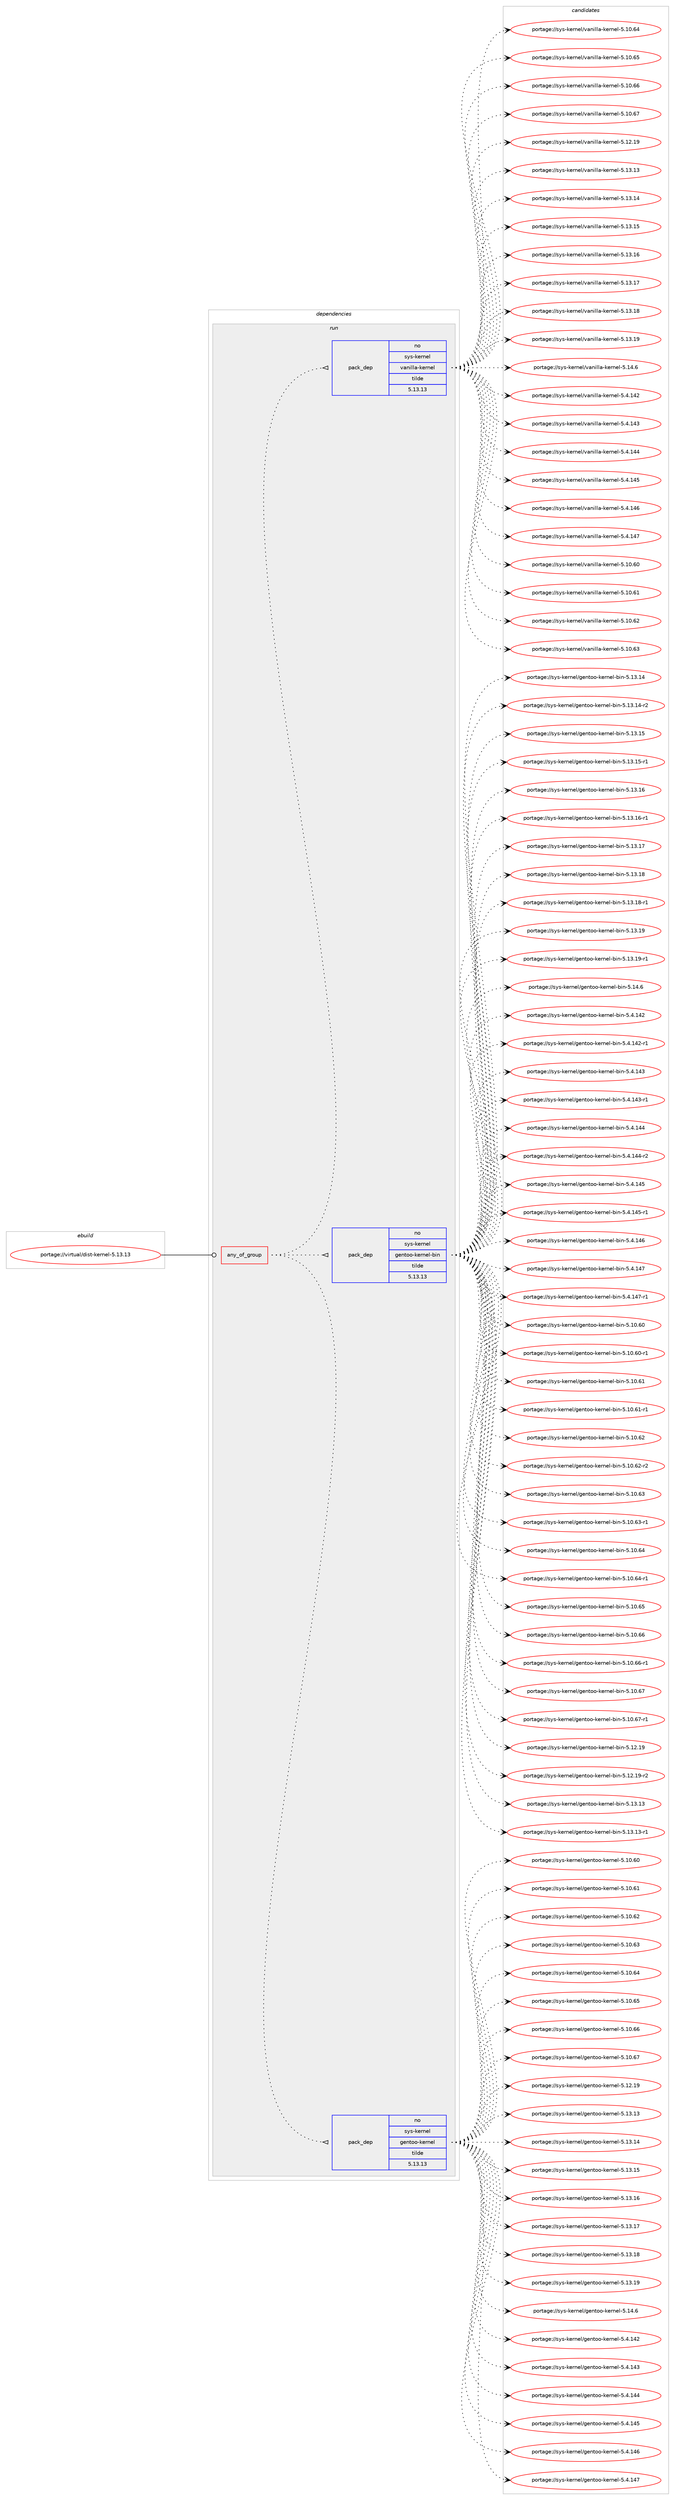 digraph prolog {

# *************
# Graph options
# *************

newrank=true;
concentrate=true;
compound=true;
graph [rankdir=LR,fontname=Helvetica,fontsize=10,ranksep=1.5];#, ranksep=2.5, nodesep=0.2];
edge  [arrowhead=vee];
node  [fontname=Helvetica,fontsize=10];

# **********
# The ebuild
# **********

subgraph cluster_leftcol {
color=gray;
rank=same;
label=<<i>ebuild</i>>;
id [label="portage://virtual/dist-kernel-5.13.13", color=red, width=4, href="../virtual/dist-kernel-5.13.13.svg"];
}

# ****************
# The dependencies
# ****************

subgraph cluster_midcol {
color=gray;
label=<<i>dependencies</i>>;
subgraph cluster_compile {
fillcolor="#eeeeee";
style=filled;
label=<<i>compile</i>>;
}
subgraph cluster_compileandrun {
fillcolor="#eeeeee";
style=filled;
label=<<i>compile and run</i>>;
}
subgraph cluster_run {
fillcolor="#eeeeee";
style=filled;
label=<<i>run</i>>;
subgraph any13 {
dependency701 [label=<<TABLE BORDER="0" CELLBORDER="1" CELLSPACING="0" CELLPADDING="4"><TR><TD CELLPADDING="10">any_of_group</TD></TR></TABLE>>, shape=none, color=red];subgraph pack317 {
dependency702 [label=<<TABLE BORDER="0" CELLBORDER="1" CELLSPACING="0" CELLPADDING="4" WIDTH="220"><TR><TD ROWSPAN="6" CELLPADDING="30">pack_dep</TD></TR><TR><TD WIDTH="110">no</TD></TR><TR><TD>sys-kernel</TD></TR><TR><TD>gentoo-kernel</TD></TR><TR><TD>tilde</TD></TR><TR><TD>5.13.13</TD></TR></TABLE>>, shape=none, color=blue];
}
dependency701:e -> dependency702:w [weight=20,style="dotted",arrowhead="oinv"];
subgraph pack318 {
dependency703 [label=<<TABLE BORDER="0" CELLBORDER="1" CELLSPACING="0" CELLPADDING="4" WIDTH="220"><TR><TD ROWSPAN="6" CELLPADDING="30">pack_dep</TD></TR><TR><TD WIDTH="110">no</TD></TR><TR><TD>sys-kernel</TD></TR><TR><TD>gentoo-kernel-bin</TD></TR><TR><TD>tilde</TD></TR><TR><TD>5.13.13</TD></TR></TABLE>>, shape=none, color=blue];
}
dependency701:e -> dependency703:w [weight=20,style="dotted",arrowhead="oinv"];
subgraph pack319 {
dependency704 [label=<<TABLE BORDER="0" CELLBORDER="1" CELLSPACING="0" CELLPADDING="4" WIDTH="220"><TR><TD ROWSPAN="6" CELLPADDING="30">pack_dep</TD></TR><TR><TD WIDTH="110">no</TD></TR><TR><TD>sys-kernel</TD></TR><TR><TD>vanilla-kernel</TD></TR><TR><TD>tilde</TD></TR><TR><TD>5.13.13</TD></TR></TABLE>>, shape=none, color=blue];
}
dependency701:e -> dependency704:w [weight=20,style="dotted",arrowhead="oinv"];
}
id:e -> dependency701:w [weight=20,style="solid",arrowhead="odot"];
}
}

# **************
# The candidates
# **************

subgraph cluster_choices {
rank=same;
color=gray;
label=<<i>candidates</i>>;

subgraph choice317 {
color=black;
nodesep=1;
choice1151211154510710111411010110847103101110116111111451071011141101011084553464948465448 [label="portage://sys-kernel/gentoo-kernel-5.10.60", color=red, width=4,href="../sys-kernel/gentoo-kernel-5.10.60.svg"];
choice1151211154510710111411010110847103101110116111111451071011141101011084553464948465449 [label="portage://sys-kernel/gentoo-kernel-5.10.61", color=red, width=4,href="../sys-kernel/gentoo-kernel-5.10.61.svg"];
choice1151211154510710111411010110847103101110116111111451071011141101011084553464948465450 [label="portage://sys-kernel/gentoo-kernel-5.10.62", color=red, width=4,href="../sys-kernel/gentoo-kernel-5.10.62.svg"];
choice1151211154510710111411010110847103101110116111111451071011141101011084553464948465451 [label="portage://sys-kernel/gentoo-kernel-5.10.63", color=red, width=4,href="../sys-kernel/gentoo-kernel-5.10.63.svg"];
choice1151211154510710111411010110847103101110116111111451071011141101011084553464948465452 [label="portage://sys-kernel/gentoo-kernel-5.10.64", color=red, width=4,href="../sys-kernel/gentoo-kernel-5.10.64.svg"];
choice1151211154510710111411010110847103101110116111111451071011141101011084553464948465453 [label="portage://sys-kernel/gentoo-kernel-5.10.65", color=red, width=4,href="../sys-kernel/gentoo-kernel-5.10.65.svg"];
choice1151211154510710111411010110847103101110116111111451071011141101011084553464948465454 [label="portage://sys-kernel/gentoo-kernel-5.10.66", color=red, width=4,href="../sys-kernel/gentoo-kernel-5.10.66.svg"];
choice1151211154510710111411010110847103101110116111111451071011141101011084553464948465455 [label="portage://sys-kernel/gentoo-kernel-5.10.67", color=red, width=4,href="../sys-kernel/gentoo-kernel-5.10.67.svg"];
choice1151211154510710111411010110847103101110116111111451071011141101011084553464950464957 [label="portage://sys-kernel/gentoo-kernel-5.12.19", color=red, width=4,href="../sys-kernel/gentoo-kernel-5.12.19.svg"];
choice1151211154510710111411010110847103101110116111111451071011141101011084553464951464951 [label="portage://sys-kernel/gentoo-kernel-5.13.13", color=red, width=4,href="../sys-kernel/gentoo-kernel-5.13.13.svg"];
choice1151211154510710111411010110847103101110116111111451071011141101011084553464951464952 [label="portage://sys-kernel/gentoo-kernel-5.13.14", color=red, width=4,href="../sys-kernel/gentoo-kernel-5.13.14.svg"];
choice1151211154510710111411010110847103101110116111111451071011141101011084553464951464953 [label="portage://sys-kernel/gentoo-kernel-5.13.15", color=red, width=4,href="../sys-kernel/gentoo-kernel-5.13.15.svg"];
choice1151211154510710111411010110847103101110116111111451071011141101011084553464951464954 [label="portage://sys-kernel/gentoo-kernel-5.13.16", color=red, width=4,href="../sys-kernel/gentoo-kernel-5.13.16.svg"];
choice1151211154510710111411010110847103101110116111111451071011141101011084553464951464955 [label="portage://sys-kernel/gentoo-kernel-5.13.17", color=red, width=4,href="../sys-kernel/gentoo-kernel-5.13.17.svg"];
choice1151211154510710111411010110847103101110116111111451071011141101011084553464951464956 [label="portage://sys-kernel/gentoo-kernel-5.13.18", color=red, width=4,href="../sys-kernel/gentoo-kernel-5.13.18.svg"];
choice1151211154510710111411010110847103101110116111111451071011141101011084553464951464957 [label="portage://sys-kernel/gentoo-kernel-5.13.19", color=red, width=4,href="../sys-kernel/gentoo-kernel-5.13.19.svg"];
choice11512111545107101114110101108471031011101161111114510710111411010110845534649524654 [label="portage://sys-kernel/gentoo-kernel-5.14.6", color=red, width=4,href="../sys-kernel/gentoo-kernel-5.14.6.svg"];
choice1151211154510710111411010110847103101110116111111451071011141101011084553465246495250 [label="portage://sys-kernel/gentoo-kernel-5.4.142", color=red, width=4,href="../sys-kernel/gentoo-kernel-5.4.142.svg"];
choice1151211154510710111411010110847103101110116111111451071011141101011084553465246495251 [label="portage://sys-kernel/gentoo-kernel-5.4.143", color=red, width=4,href="../sys-kernel/gentoo-kernel-5.4.143.svg"];
choice1151211154510710111411010110847103101110116111111451071011141101011084553465246495252 [label="portage://sys-kernel/gentoo-kernel-5.4.144", color=red, width=4,href="../sys-kernel/gentoo-kernel-5.4.144.svg"];
choice1151211154510710111411010110847103101110116111111451071011141101011084553465246495253 [label="portage://sys-kernel/gentoo-kernel-5.4.145", color=red, width=4,href="../sys-kernel/gentoo-kernel-5.4.145.svg"];
choice1151211154510710111411010110847103101110116111111451071011141101011084553465246495254 [label="portage://sys-kernel/gentoo-kernel-5.4.146", color=red, width=4,href="../sys-kernel/gentoo-kernel-5.4.146.svg"];
choice1151211154510710111411010110847103101110116111111451071011141101011084553465246495255 [label="portage://sys-kernel/gentoo-kernel-5.4.147", color=red, width=4,href="../sys-kernel/gentoo-kernel-5.4.147.svg"];
dependency702:e -> choice1151211154510710111411010110847103101110116111111451071011141101011084553464948465448:w [style=dotted,weight="100"];
dependency702:e -> choice1151211154510710111411010110847103101110116111111451071011141101011084553464948465449:w [style=dotted,weight="100"];
dependency702:e -> choice1151211154510710111411010110847103101110116111111451071011141101011084553464948465450:w [style=dotted,weight="100"];
dependency702:e -> choice1151211154510710111411010110847103101110116111111451071011141101011084553464948465451:w [style=dotted,weight="100"];
dependency702:e -> choice1151211154510710111411010110847103101110116111111451071011141101011084553464948465452:w [style=dotted,weight="100"];
dependency702:e -> choice1151211154510710111411010110847103101110116111111451071011141101011084553464948465453:w [style=dotted,weight="100"];
dependency702:e -> choice1151211154510710111411010110847103101110116111111451071011141101011084553464948465454:w [style=dotted,weight="100"];
dependency702:e -> choice1151211154510710111411010110847103101110116111111451071011141101011084553464948465455:w [style=dotted,weight="100"];
dependency702:e -> choice1151211154510710111411010110847103101110116111111451071011141101011084553464950464957:w [style=dotted,weight="100"];
dependency702:e -> choice1151211154510710111411010110847103101110116111111451071011141101011084553464951464951:w [style=dotted,weight="100"];
dependency702:e -> choice1151211154510710111411010110847103101110116111111451071011141101011084553464951464952:w [style=dotted,weight="100"];
dependency702:e -> choice1151211154510710111411010110847103101110116111111451071011141101011084553464951464953:w [style=dotted,weight="100"];
dependency702:e -> choice1151211154510710111411010110847103101110116111111451071011141101011084553464951464954:w [style=dotted,weight="100"];
dependency702:e -> choice1151211154510710111411010110847103101110116111111451071011141101011084553464951464955:w [style=dotted,weight="100"];
dependency702:e -> choice1151211154510710111411010110847103101110116111111451071011141101011084553464951464956:w [style=dotted,weight="100"];
dependency702:e -> choice1151211154510710111411010110847103101110116111111451071011141101011084553464951464957:w [style=dotted,weight="100"];
dependency702:e -> choice11512111545107101114110101108471031011101161111114510710111411010110845534649524654:w [style=dotted,weight="100"];
dependency702:e -> choice1151211154510710111411010110847103101110116111111451071011141101011084553465246495250:w [style=dotted,weight="100"];
dependency702:e -> choice1151211154510710111411010110847103101110116111111451071011141101011084553465246495251:w [style=dotted,weight="100"];
dependency702:e -> choice1151211154510710111411010110847103101110116111111451071011141101011084553465246495252:w [style=dotted,weight="100"];
dependency702:e -> choice1151211154510710111411010110847103101110116111111451071011141101011084553465246495253:w [style=dotted,weight="100"];
dependency702:e -> choice1151211154510710111411010110847103101110116111111451071011141101011084553465246495254:w [style=dotted,weight="100"];
dependency702:e -> choice1151211154510710111411010110847103101110116111111451071011141101011084553465246495255:w [style=dotted,weight="100"];
}
subgraph choice318 {
color=black;
nodesep=1;
choice11512111545107101114110101108471031011101161111114510710111411010110845981051104553464948465448 [label="portage://sys-kernel/gentoo-kernel-bin-5.10.60", color=red, width=4,href="../sys-kernel/gentoo-kernel-bin-5.10.60.svg"];
choice115121115451071011141101011084710310111011611111145107101114110101108459810511045534649484654484511449 [label="portage://sys-kernel/gentoo-kernel-bin-5.10.60-r1", color=red, width=4,href="../sys-kernel/gentoo-kernel-bin-5.10.60-r1.svg"];
choice11512111545107101114110101108471031011101161111114510710111411010110845981051104553464948465449 [label="portage://sys-kernel/gentoo-kernel-bin-5.10.61", color=red, width=4,href="../sys-kernel/gentoo-kernel-bin-5.10.61.svg"];
choice115121115451071011141101011084710310111011611111145107101114110101108459810511045534649484654494511449 [label="portage://sys-kernel/gentoo-kernel-bin-5.10.61-r1", color=red, width=4,href="../sys-kernel/gentoo-kernel-bin-5.10.61-r1.svg"];
choice11512111545107101114110101108471031011101161111114510710111411010110845981051104553464948465450 [label="portage://sys-kernel/gentoo-kernel-bin-5.10.62", color=red, width=4,href="../sys-kernel/gentoo-kernel-bin-5.10.62.svg"];
choice115121115451071011141101011084710310111011611111145107101114110101108459810511045534649484654504511450 [label="portage://sys-kernel/gentoo-kernel-bin-5.10.62-r2", color=red, width=4,href="../sys-kernel/gentoo-kernel-bin-5.10.62-r2.svg"];
choice11512111545107101114110101108471031011101161111114510710111411010110845981051104553464948465451 [label="portage://sys-kernel/gentoo-kernel-bin-5.10.63", color=red, width=4,href="../sys-kernel/gentoo-kernel-bin-5.10.63.svg"];
choice115121115451071011141101011084710310111011611111145107101114110101108459810511045534649484654514511449 [label="portage://sys-kernel/gentoo-kernel-bin-5.10.63-r1", color=red, width=4,href="../sys-kernel/gentoo-kernel-bin-5.10.63-r1.svg"];
choice11512111545107101114110101108471031011101161111114510710111411010110845981051104553464948465452 [label="portage://sys-kernel/gentoo-kernel-bin-5.10.64", color=red, width=4,href="../sys-kernel/gentoo-kernel-bin-5.10.64.svg"];
choice115121115451071011141101011084710310111011611111145107101114110101108459810511045534649484654524511449 [label="portage://sys-kernel/gentoo-kernel-bin-5.10.64-r1", color=red, width=4,href="../sys-kernel/gentoo-kernel-bin-5.10.64-r1.svg"];
choice11512111545107101114110101108471031011101161111114510710111411010110845981051104553464948465453 [label="portage://sys-kernel/gentoo-kernel-bin-5.10.65", color=red, width=4,href="../sys-kernel/gentoo-kernel-bin-5.10.65.svg"];
choice11512111545107101114110101108471031011101161111114510710111411010110845981051104553464948465454 [label="portage://sys-kernel/gentoo-kernel-bin-5.10.66", color=red, width=4,href="../sys-kernel/gentoo-kernel-bin-5.10.66.svg"];
choice115121115451071011141101011084710310111011611111145107101114110101108459810511045534649484654544511449 [label="portage://sys-kernel/gentoo-kernel-bin-5.10.66-r1", color=red, width=4,href="../sys-kernel/gentoo-kernel-bin-5.10.66-r1.svg"];
choice11512111545107101114110101108471031011101161111114510710111411010110845981051104553464948465455 [label="portage://sys-kernel/gentoo-kernel-bin-5.10.67", color=red, width=4,href="../sys-kernel/gentoo-kernel-bin-5.10.67.svg"];
choice115121115451071011141101011084710310111011611111145107101114110101108459810511045534649484654554511449 [label="portage://sys-kernel/gentoo-kernel-bin-5.10.67-r1", color=red, width=4,href="../sys-kernel/gentoo-kernel-bin-5.10.67-r1.svg"];
choice11512111545107101114110101108471031011101161111114510710111411010110845981051104553464950464957 [label="portage://sys-kernel/gentoo-kernel-bin-5.12.19", color=red, width=4,href="../sys-kernel/gentoo-kernel-bin-5.12.19.svg"];
choice115121115451071011141101011084710310111011611111145107101114110101108459810511045534649504649574511450 [label="portage://sys-kernel/gentoo-kernel-bin-5.12.19-r2", color=red, width=4,href="../sys-kernel/gentoo-kernel-bin-5.12.19-r2.svg"];
choice11512111545107101114110101108471031011101161111114510710111411010110845981051104553464951464951 [label="portage://sys-kernel/gentoo-kernel-bin-5.13.13", color=red, width=4,href="../sys-kernel/gentoo-kernel-bin-5.13.13.svg"];
choice115121115451071011141101011084710310111011611111145107101114110101108459810511045534649514649514511449 [label="portage://sys-kernel/gentoo-kernel-bin-5.13.13-r1", color=red, width=4,href="../sys-kernel/gentoo-kernel-bin-5.13.13-r1.svg"];
choice11512111545107101114110101108471031011101161111114510710111411010110845981051104553464951464952 [label="portage://sys-kernel/gentoo-kernel-bin-5.13.14", color=red, width=4,href="../sys-kernel/gentoo-kernel-bin-5.13.14.svg"];
choice115121115451071011141101011084710310111011611111145107101114110101108459810511045534649514649524511450 [label="portage://sys-kernel/gentoo-kernel-bin-5.13.14-r2", color=red, width=4,href="../sys-kernel/gentoo-kernel-bin-5.13.14-r2.svg"];
choice11512111545107101114110101108471031011101161111114510710111411010110845981051104553464951464953 [label="portage://sys-kernel/gentoo-kernel-bin-5.13.15", color=red, width=4,href="../sys-kernel/gentoo-kernel-bin-5.13.15.svg"];
choice115121115451071011141101011084710310111011611111145107101114110101108459810511045534649514649534511449 [label="portage://sys-kernel/gentoo-kernel-bin-5.13.15-r1", color=red, width=4,href="../sys-kernel/gentoo-kernel-bin-5.13.15-r1.svg"];
choice11512111545107101114110101108471031011101161111114510710111411010110845981051104553464951464954 [label="portage://sys-kernel/gentoo-kernel-bin-5.13.16", color=red, width=4,href="../sys-kernel/gentoo-kernel-bin-5.13.16.svg"];
choice115121115451071011141101011084710310111011611111145107101114110101108459810511045534649514649544511449 [label="portage://sys-kernel/gentoo-kernel-bin-5.13.16-r1", color=red, width=4,href="../sys-kernel/gentoo-kernel-bin-5.13.16-r1.svg"];
choice11512111545107101114110101108471031011101161111114510710111411010110845981051104553464951464955 [label="portage://sys-kernel/gentoo-kernel-bin-5.13.17", color=red, width=4,href="../sys-kernel/gentoo-kernel-bin-5.13.17.svg"];
choice11512111545107101114110101108471031011101161111114510710111411010110845981051104553464951464956 [label="portage://sys-kernel/gentoo-kernel-bin-5.13.18", color=red, width=4,href="../sys-kernel/gentoo-kernel-bin-5.13.18.svg"];
choice115121115451071011141101011084710310111011611111145107101114110101108459810511045534649514649564511449 [label="portage://sys-kernel/gentoo-kernel-bin-5.13.18-r1", color=red, width=4,href="../sys-kernel/gentoo-kernel-bin-5.13.18-r1.svg"];
choice11512111545107101114110101108471031011101161111114510710111411010110845981051104553464951464957 [label="portage://sys-kernel/gentoo-kernel-bin-5.13.19", color=red, width=4,href="../sys-kernel/gentoo-kernel-bin-5.13.19.svg"];
choice115121115451071011141101011084710310111011611111145107101114110101108459810511045534649514649574511449 [label="portage://sys-kernel/gentoo-kernel-bin-5.13.19-r1", color=red, width=4,href="../sys-kernel/gentoo-kernel-bin-5.13.19-r1.svg"];
choice115121115451071011141101011084710310111011611111145107101114110101108459810511045534649524654 [label="portage://sys-kernel/gentoo-kernel-bin-5.14.6", color=red, width=4,href="../sys-kernel/gentoo-kernel-bin-5.14.6.svg"];
choice11512111545107101114110101108471031011101161111114510710111411010110845981051104553465246495250 [label="portage://sys-kernel/gentoo-kernel-bin-5.4.142", color=red, width=4,href="../sys-kernel/gentoo-kernel-bin-5.4.142.svg"];
choice115121115451071011141101011084710310111011611111145107101114110101108459810511045534652464952504511449 [label="portage://sys-kernel/gentoo-kernel-bin-5.4.142-r1", color=red, width=4,href="../sys-kernel/gentoo-kernel-bin-5.4.142-r1.svg"];
choice11512111545107101114110101108471031011101161111114510710111411010110845981051104553465246495251 [label="portage://sys-kernel/gentoo-kernel-bin-5.4.143", color=red, width=4,href="../sys-kernel/gentoo-kernel-bin-5.4.143.svg"];
choice115121115451071011141101011084710310111011611111145107101114110101108459810511045534652464952514511449 [label="portage://sys-kernel/gentoo-kernel-bin-5.4.143-r1", color=red, width=4,href="../sys-kernel/gentoo-kernel-bin-5.4.143-r1.svg"];
choice11512111545107101114110101108471031011101161111114510710111411010110845981051104553465246495252 [label="portage://sys-kernel/gentoo-kernel-bin-5.4.144", color=red, width=4,href="../sys-kernel/gentoo-kernel-bin-5.4.144.svg"];
choice115121115451071011141101011084710310111011611111145107101114110101108459810511045534652464952524511450 [label="portage://sys-kernel/gentoo-kernel-bin-5.4.144-r2", color=red, width=4,href="../sys-kernel/gentoo-kernel-bin-5.4.144-r2.svg"];
choice11512111545107101114110101108471031011101161111114510710111411010110845981051104553465246495253 [label="portage://sys-kernel/gentoo-kernel-bin-5.4.145", color=red, width=4,href="../sys-kernel/gentoo-kernel-bin-5.4.145.svg"];
choice115121115451071011141101011084710310111011611111145107101114110101108459810511045534652464952534511449 [label="portage://sys-kernel/gentoo-kernel-bin-5.4.145-r1", color=red, width=4,href="../sys-kernel/gentoo-kernel-bin-5.4.145-r1.svg"];
choice11512111545107101114110101108471031011101161111114510710111411010110845981051104553465246495254 [label="portage://sys-kernel/gentoo-kernel-bin-5.4.146", color=red, width=4,href="../sys-kernel/gentoo-kernel-bin-5.4.146.svg"];
choice11512111545107101114110101108471031011101161111114510710111411010110845981051104553465246495255 [label="portage://sys-kernel/gentoo-kernel-bin-5.4.147", color=red, width=4,href="../sys-kernel/gentoo-kernel-bin-5.4.147.svg"];
choice115121115451071011141101011084710310111011611111145107101114110101108459810511045534652464952554511449 [label="portage://sys-kernel/gentoo-kernel-bin-5.4.147-r1", color=red, width=4,href="../sys-kernel/gentoo-kernel-bin-5.4.147-r1.svg"];
dependency703:e -> choice11512111545107101114110101108471031011101161111114510710111411010110845981051104553464948465448:w [style=dotted,weight="100"];
dependency703:e -> choice115121115451071011141101011084710310111011611111145107101114110101108459810511045534649484654484511449:w [style=dotted,weight="100"];
dependency703:e -> choice11512111545107101114110101108471031011101161111114510710111411010110845981051104553464948465449:w [style=dotted,weight="100"];
dependency703:e -> choice115121115451071011141101011084710310111011611111145107101114110101108459810511045534649484654494511449:w [style=dotted,weight="100"];
dependency703:e -> choice11512111545107101114110101108471031011101161111114510710111411010110845981051104553464948465450:w [style=dotted,weight="100"];
dependency703:e -> choice115121115451071011141101011084710310111011611111145107101114110101108459810511045534649484654504511450:w [style=dotted,weight="100"];
dependency703:e -> choice11512111545107101114110101108471031011101161111114510710111411010110845981051104553464948465451:w [style=dotted,weight="100"];
dependency703:e -> choice115121115451071011141101011084710310111011611111145107101114110101108459810511045534649484654514511449:w [style=dotted,weight="100"];
dependency703:e -> choice11512111545107101114110101108471031011101161111114510710111411010110845981051104553464948465452:w [style=dotted,weight="100"];
dependency703:e -> choice115121115451071011141101011084710310111011611111145107101114110101108459810511045534649484654524511449:w [style=dotted,weight="100"];
dependency703:e -> choice11512111545107101114110101108471031011101161111114510710111411010110845981051104553464948465453:w [style=dotted,weight="100"];
dependency703:e -> choice11512111545107101114110101108471031011101161111114510710111411010110845981051104553464948465454:w [style=dotted,weight="100"];
dependency703:e -> choice115121115451071011141101011084710310111011611111145107101114110101108459810511045534649484654544511449:w [style=dotted,weight="100"];
dependency703:e -> choice11512111545107101114110101108471031011101161111114510710111411010110845981051104553464948465455:w [style=dotted,weight="100"];
dependency703:e -> choice115121115451071011141101011084710310111011611111145107101114110101108459810511045534649484654554511449:w [style=dotted,weight="100"];
dependency703:e -> choice11512111545107101114110101108471031011101161111114510710111411010110845981051104553464950464957:w [style=dotted,weight="100"];
dependency703:e -> choice115121115451071011141101011084710310111011611111145107101114110101108459810511045534649504649574511450:w [style=dotted,weight="100"];
dependency703:e -> choice11512111545107101114110101108471031011101161111114510710111411010110845981051104553464951464951:w [style=dotted,weight="100"];
dependency703:e -> choice115121115451071011141101011084710310111011611111145107101114110101108459810511045534649514649514511449:w [style=dotted,weight="100"];
dependency703:e -> choice11512111545107101114110101108471031011101161111114510710111411010110845981051104553464951464952:w [style=dotted,weight="100"];
dependency703:e -> choice115121115451071011141101011084710310111011611111145107101114110101108459810511045534649514649524511450:w [style=dotted,weight="100"];
dependency703:e -> choice11512111545107101114110101108471031011101161111114510710111411010110845981051104553464951464953:w [style=dotted,weight="100"];
dependency703:e -> choice115121115451071011141101011084710310111011611111145107101114110101108459810511045534649514649534511449:w [style=dotted,weight="100"];
dependency703:e -> choice11512111545107101114110101108471031011101161111114510710111411010110845981051104553464951464954:w [style=dotted,weight="100"];
dependency703:e -> choice115121115451071011141101011084710310111011611111145107101114110101108459810511045534649514649544511449:w [style=dotted,weight="100"];
dependency703:e -> choice11512111545107101114110101108471031011101161111114510710111411010110845981051104553464951464955:w [style=dotted,weight="100"];
dependency703:e -> choice11512111545107101114110101108471031011101161111114510710111411010110845981051104553464951464956:w [style=dotted,weight="100"];
dependency703:e -> choice115121115451071011141101011084710310111011611111145107101114110101108459810511045534649514649564511449:w [style=dotted,weight="100"];
dependency703:e -> choice11512111545107101114110101108471031011101161111114510710111411010110845981051104553464951464957:w [style=dotted,weight="100"];
dependency703:e -> choice115121115451071011141101011084710310111011611111145107101114110101108459810511045534649514649574511449:w [style=dotted,weight="100"];
dependency703:e -> choice115121115451071011141101011084710310111011611111145107101114110101108459810511045534649524654:w [style=dotted,weight="100"];
dependency703:e -> choice11512111545107101114110101108471031011101161111114510710111411010110845981051104553465246495250:w [style=dotted,weight="100"];
dependency703:e -> choice115121115451071011141101011084710310111011611111145107101114110101108459810511045534652464952504511449:w [style=dotted,weight="100"];
dependency703:e -> choice11512111545107101114110101108471031011101161111114510710111411010110845981051104553465246495251:w [style=dotted,weight="100"];
dependency703:e -> choice115121115451071011141101011084710310111011611111145107101114110101108459810511045534652464952514511449:w [style=dotted,weight="100"];
dependency703:e -> choice11512111545107101114110101108471031011101161111114510710111411010110845981051104553465246495252:w [style=dotted,weight="100"];
dependency703:e -> choice115121115451071011141101011084710310111011611111145107101114110101108459810511045534652464952524511450:w [style=dotted,weight="100"];
dependency703:e -> choice11512111545107101114110101108471031011101161111114510710111411010110845981051104553465246495253:w [style=dotted,weight="100"];
dependency703:e -> choice115121115451071011141101011084710310111011611111145107101114110101108459810511045534652464952534511449:w [style=dotted,weight="100"];
dependency703:e -> choice11512111545107101114110101108471031011101161111114510710111411010110845981051104553465246495254:w [style=dotted,weight="100"];
dependency703:e -> choice11512111545107101114110101108471031011101161111114510710111411010110845981051104553465246495255:w [style=dotted,weight="100"];
dependency703:e -> choice115121115451071011141101011084710310111011611111145107101114110101108459810511045534652464952554511449:w [style=dotted,weight="100"];
}
subgraph choice319 {
color=black;
nodesep=1;
choice11512111545107101114110101108471189711010510810897451071011141101011084553464948465448 [label="portage://sys-kernel/vanilla-kernel-5.10.60", color=red, width=4,href="../sys-kernel/vanilla-kernel-5.10.60.svg"];
choice11512111545107101114110101108471189711010510810897451071011141101011084553464948465449 [label="portage://sys-kernel/vanilla-kernel-5.10.61", color=red, width=4,href="../sys-kernel/vanilla-kernel-5.10.61.svg"];
choice11512111545107101114110101108471189711010510810897451071011141101011084553464948465450 [label="portage://sys-kernel/vanilla-kernel-5.10.62", color=red, width=4,href="../sys-kernel/vanilla-kernel-5.10.62.svg"];
choice11512111545107101114110101108471189711010510810897451071011141101011084553464948465451 [label="portage://sys-kernel/vanilla-kernel-5.10.63", color=red, width=4,href="../sys-kernel/vanilla-kernel-5.10.63.svg"];
choice11512111545107101114110101108471189711010510810897451071011141101011084553464948465452 [label="portage://sys-kernel/vanilla-kernel-5.10.64", color=red, width=4,href="../sys-kernel/vanilla-kernel-5.10.64.svg"];
choice11512111545107101114110101108471189711010510810897451071011141101011084553464948465453 [label="portage://sys-kernel/vanilla-kernel-5.10.65", color=red, width=4,href="../sys-kernel/vanilla-kernel-5.10.65.svg"];
choice11512111545107101114110101108471189711010510810897451071011141101011084553464948465454 [label="portage://sys-kernel/vanilla-kernel-5.10.66", color=red, width=4,href="../sys-kernel/vanilla-kernel-5.10.66.svg"];
choice11512111545107101114110101108471189711010510810897451071011141101011084553464948465455 [label="portage://sys-kernel/vanilla-kernel-5.10.67", color=red, width=4,href="../sys-kernel/vanilla-kernel-5.10.67.svg"];
choice11512111545107101114110101108471189711010510810897451071011141101011084553464950464957 [label="portage://sys-kernel/vanilla-kernel-5.12.19", color=red, width=4,href="../sys-kernel/vanilla-kernel-5.12.19.svg"];
choice11512111545107101114110101108471189711010510810897451071011141101011084553464951464951 [label="portage://sys-kernel/vanilla-kernel-5.13.13", color=red, width=4,href="../sys-kernel/vanilla-kernel-5.13.13.svg"];
choice11512111545107101114110101108471189711010510810897451071011141101011084553464951464952 [label="portage://sys-kernel/vanilla-kernel-5.13.14", color=red, width=4,href="../sys-kernel/vanilla-kernel-5.13.14.svg"];
choice11512111545107101114110101108471189711010510810897451071011141101011084553464951464953 [label="portage://sys-kernel/vanilla-kernel-5.13.15", color=red, width=4,href="../sys-kernel/vanilla-kernel-5.13.15.svg"];
choice11512111545107101114110101108471189711010510810897451071011141101011084553464951464954 [label="portage://sys-kernel/vanilla-kernel-5.13.16", color=red, width=4,href="../sys-kernel/vanilla-kernel-5.13.16.svg"];
choice11512111545107101114110101108471189711010510810897451071011141101011084553464951464955 [label="portage://sys-kernel/vanilla-kernel-5.13.17", color=red, width=4,href="../sys-kernel/vanilla-kernel-5.13.17.svg"];
choice11512111545107101114110101108471189711010510810897451071011141101011084553464951464956 [label="portage://sys-kernel/vanilla-kernel-5.13.18", color=red, width=4,href="../sys-kernel/vanilla-kernel-5.13.18.svg"];
choice11512111545107101114110101108471189711010510810897451071011141101011084553464951464957 [label="portage://sys-kernel/vanilla-kernel-5.13.19", color=red, width=4,href="../sys-kernel/vanilla-kernel-5.13.19.svg"];
choice115121115451071011141101011084711897110105108108974510710111411010110845534649524654 [label="portage://sys-kernel/vanilla-kernel-5.14.6", color=red, width=4,href="../sys-kernel/vanilla-kernel-5.14.6.svg"];
choice11512111545107101114110101108471189711010510810897451071011141101011084553465246495250 [label="portage://sys-kernel/vanilla-kernel-5.4.142", color=red, width=4,href="../sys-kernel/vanilla-kernel-5.4.142.svg"];
choice11512111545107101114110101108471189711010510810897451071011141101011084553465246495251 [label="portage://sys-kernel/vanilla-kernel-5.4.143", color=red, width=4,href="../sys-kernel/vanilla-kernel-5.4.143.svg"];
choice11512111545107101114110101108471189711010510810897451071011141101011084553465246495252 [label="portage://sys-kernel/vanilla-kernel-5.4.144", color=red, width=4,href="../sys-kernel/vanilla-kernel-5.4.144.svg"];
choice11512111545107101114110101108471189711010510810897451071011141101011084553465246495253 [label="portage://sys-kernel/vanilla-kernel-5.4.145", color=red, width=4,href="../sys-kernel/vanilla-kernel-5.4.145.svg"];
choice11512111545107101114110101108471189711010510810897451071011141101011084553465246495254 [label="portage://sys-kernel/vanilla-kernel-5.4.146", color=red, width=4,href="../sys-kernel/vanilla-kernel-5.4.146.svg"];
choice11512111545107101114110101108471189711010510810897451071011141101011084553465246495255 [label="portage://sys-kernel/vanilla-kernel-5.4.147", color=red, width=4,href="../sys-kernel/vanilla-kernel-5.4.147.svg"];
dependency704:e -> choice11512111545107101114110101108471189711010510810897451071011141101011084553464948465448:w [style=dotted,weight="100"];
dependency704:e -> choice11512111545107101114110101108471189711010510810897451071011141101011084553464948465449:w [style=dotted,weight="100"];
dependency704:e -> choice11512111545107101114110101108471189711010510810897451071011141101011084553464948465450:w [style=dotted,weight="100"];
dependency704:e -> choice11512111545107101114110101108471189711010510810897451071011141101011084553464948465451:w [style=dotted,weight="100"];
dependency704:e -> choice11512111545107101114110101108471189711010510810897451071011141101011084553464948465452:w [style=dotted,weight="100"];
dependency704:e -> choice11512111545107101114110101108471189711010510810897451071011141101011084553464948465453:w [style=dotted,weight="100"];
dependency704:e -> choice11512111545107101114110101108471189711010510810897451071011141101011084553464948465454:w [style=dotted,weight="100"];
dependency704:e -> choice11512111545107101114110101108471189711010510810897451071011141101011084553464948465455:w [style=dotted,weight="100"];
dependency704:e -> choice11512111545107101114110101108471189711010510810897451071011141101011084553464950464957:w [style=dotted,weight="100"];
dependency704:e -> choice11512111545107101114110101108471189711010510810897451071011141101011084553464951464951:w [style=dotted,weight="100"];
dependency704:e -> choice11512111545107101114110101108471189711010510810897451071011141101011084553464951464952:w [style=dotted,weight="100"];
dependency704:e -> choice11512111545107101114110101108471189711010510810897451071011141101011084553464951464953:w [style=dotted,weight="100"];
dependency704:e -> choice11512111545107101114110101108471189711010510810897451071011141101011084553464951464954:w [style=dotted,weight="100"];
dependency704:e -> choice11512111545107101114110101108471189711010510810897451071011141101011084553464951464955:w [style=dotted,weight="100"];
dependency704:e -> choice11512111545107101114110101108471189711010510810897451071011141101011084553464951464956:w [style=dotted,weight="100"];
dependency704:e -> choice11512111545107101114110101108471189711010510810897451071011141101011084553464951464957:w [style=dotted,weight="100"];
dependency704:e -> choice115121115451071011141101011084711897110105108108974510710111411010110845534649524654:w [style=dotted,weight="100"];
dependency704:e -> choice11512111545107101114110101108471189711010510810897451071011141101011084553465246495250:w [style=dotted,weight="100"];
dependency704:e -> choice11512111545107101114110101108471189711010510810897451071011141101011084553465246495251:w [style=dotted,weight="100"];
dependency704:e -> choice11512111545107101114110101108471189711010510810897451071011141101011084553465246495252:w [style=dotted,weight="100"];
dependency704:e -> choice11512111545107101114110101108471189711010510810897451071011141101011084553465246495253:w [style=dotted,weight="100"];
dependency704:e -> choice11512111545107101114110101108471189711010510810897451071011141101011084553465246495254:w [style=dotted,weight="100"];
dependency704:e -> choice11512111545107101114110101108471189711010510810897451071011141101011084553465246495255:w [style=dotted,weight="100"];
}
}

}
